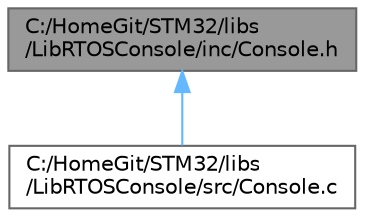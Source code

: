 digraph "C:/HomeGit/STM32/libs/LibRTOSConsole/inc/Console.h"
{
 // LATEX_PDF_SIZE
  bgcolor="transparent";
  edge [fontname=Helvetica,fontsize=10,labelfontname=Helvetica,labelfontsize=10];
  node [fontname=Helvetica,fontsize=10,shape=box,height=0.2,width=0.4];
  Node1 [id="Node000001",label="C:/HomeGit/STM32/libs\l/LibRTOSConsole/inc/Console.h",height=0.2,width=0.4,color="gray40", fillcolor="grey60", style="filled", fontcolor="black",tooltip=" "];
  Node1 -> Node2 [id="edge1_Node000001_Node000002",dir="back",color="steelblue1",style="solid",tooltip=" "];
  Node2 [id="Node000002",label="C:/HomeGit/STM32/libs\l/LibRTOSConsole/src/Console.c",height=0.2,width=0.4,color="grey40", fillcolor="white", style="filled",URL="$Console_8c.html",tooltip=" "];
}
